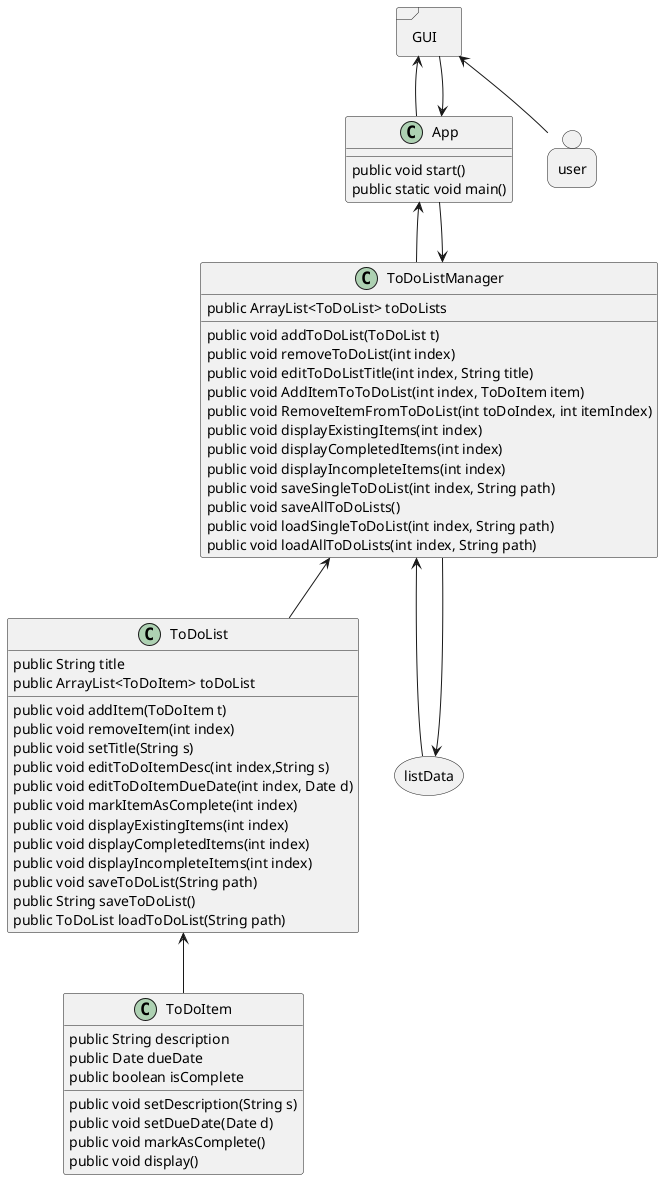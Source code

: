 @startuml
allowmixing

class ToDoItem {
    public String description
    public Date dueDate
    public boolean isComplete
    public void setDescription(String s)
    public void setDueDate(Date d)
    public void markAsComplete()
    public void display()
}
class ToDoList{
    public String title
    public ArrayList<ToDoItem> toDoList
    public void addItem(ToDoItem t)
    public void removeItem(int index)
    public void setTitle(String s)
    public void editToDoItemDesc(int index,String s)
    public void editToDoItemDueDate(int index, Date d)
    public void markItemAsComplete(int index)
    public void displayExistingItems(int index)
    public void displayCompletedItems(int index)
    public void displayIncompleteItems(int index)
    public void saveToDoList(String path)
    public String saveToDoList()
    public ToDoList loadToDoList(String path)
}
class ToDoListManager{
    public ArrayList<ToDoList> toDoLists
    public void addToDoList(ToDoList t)
    public void removeToDoList(int index)
    public void editToDoListTitle(int index, String title)
    public void AddItemToToDoList(int index, ToDoItem item)
    public void RemoveItemFromToDoList(int toDoIndex, int itemIndex)
    public void displayExistingItems(int index)
    public void displayCompletedItems(int index)
    public void displayIncompleteItems(int index)
    public void saveSingleToDoList(int index, String path)
    public void saveAllToDoLists()
    public void loadSingleToDoList(int index, String path)
    public void loadAllToDoLists(int index, String path)
}
class App{
    public void start()
    public static void main()
}
frame GUI{
}
person user
storage listData

GUI<-- user
GUI<--App
App<--GUI
ToDoListManager<-- listData
listData<--ToDoListManager

App<--ToDoListManager
ToDoListManager<--App
ToDoListManager<--ToDoList
ToDoList<--ToDoItem
@enduml